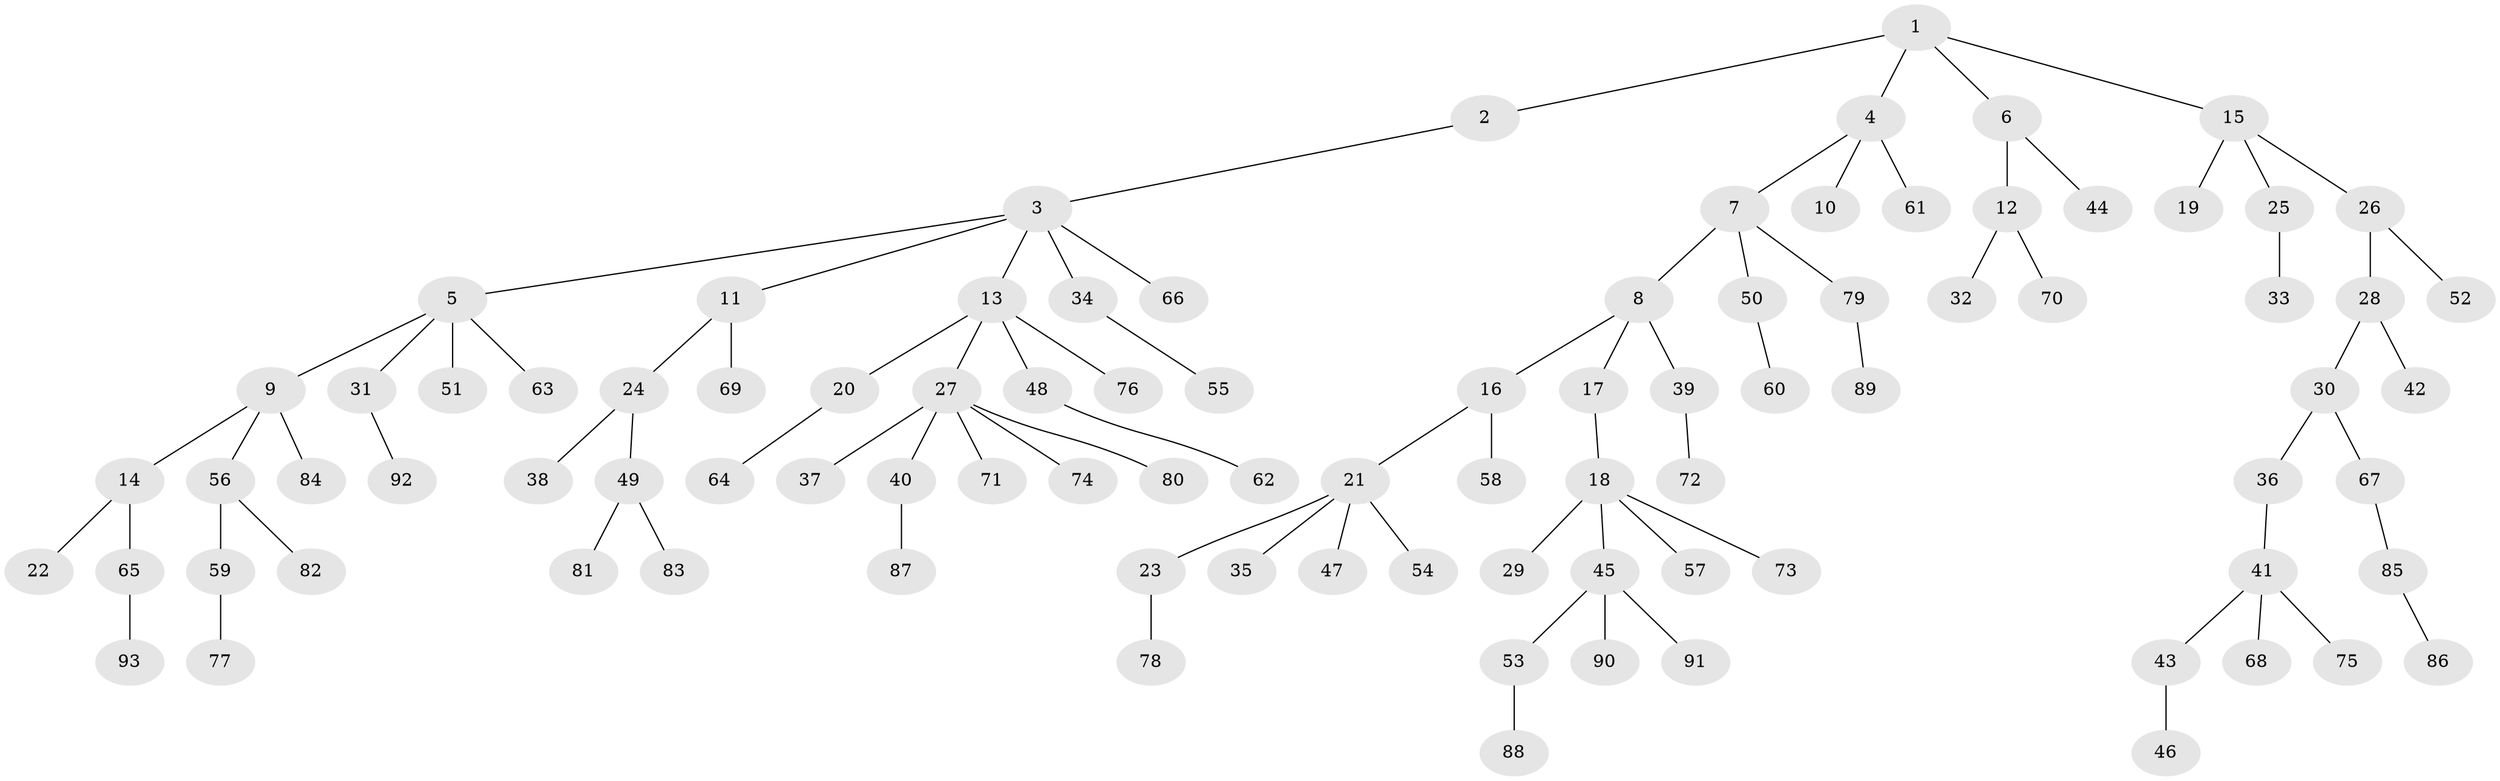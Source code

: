 // coarse degree distribution, {5: 0.07692307692307693, 6: 0.03076923076923077, 4: 0.07692307692307693, 1: 0.6615384615384615, 3: 0.046153846153846156, 2: 0.09230769230769231, 7: 0.015384615384615385}
// Generated by graph-tools (version 1.1) at 2025/42/03/06/25 10:42:02]
// undirected, 93 vertices, 92 edges
graph export_dot {
graph [start="1"]
  node [color=gray90,style=filled];
  1;
  2;
  3;
  4;
  5;
  6;
  7;
  8;
  9;
  10;
  11;
  12;
  13;
  14;
  15;
  16;
  17;
  18;
  19;
  20;
  21;
  22;
  23;
  24;
  25;
  26;
  27;
  28;
  29;
  30;
  31;
  32;
  33;
  34;
  35;
  36;
  37;
  38;
  39;
  40;
  41;
  42;
  43;
  44;
  45;
  46;
  47;
  48;
  49;
  50;
  51;
  52;
  53;
  54;
  55;
  56;
  57;
  58;
  59;
  60;
  61;
  62;
  63;
  64;
  65;
  66;
  67;
  68;
  69;
  70;
  71;
  72;
  73;
  74;
  75;
  76;
  77;
  78;
  79;
  80;
  81;
  82;
  83;
  84;
  85;
  86;
  87;
  88;
  89;
  90;
  91;
  92;
  93;
  1 -- 2;
  1 -- 4;
  1 -- 6;
  1 -- 15;
  2 -- 3;
  3 -- 5;
  3 -- 11;
  3 -- 13;
  3 -- 34;
  3 -- 66;
  4 -- 7;
  4 -- 10;
  4 -- 61;
  5 -- 9;
  5 -- 31;
  5 -- 51;
  5 -- 63;
  6 -- 12;
  6 -- 44;
  7 -- 8;
  7 -- 50;
  7 -- 79;
  8 -- 16;
  8 -- 17;
  8 -- 39;
  9 -- 14;
  9 -- 56;
  9 -- 84;
  11 -- 24;
  11 -- 69;
  12 -- 32;
  12 -- 70;
  13 -- 20;
  13 -- 27;
  13 -- 48;
  13 -- 76;
  14 -- 22;
  14 -- 65;
  15 -- 19;
  15 -- 25;
  15 -- 26;
  16 -- 21;
  16 -- 58;
  17 -- 18;
  18 -- 29;
  18 -- 45;
  18 -- 57;
  18 -- 73;
  20 -- 64;
  21 -- 23;
  21 -- 35;
  21 -- 47;
  21 -- 54;
  23 -- 78;
  24 -- 38;
  24 -- 49;
  25 -- 33;
  26 -- 28;
  26 -- 52;
  27 -- 37;
  27 -- 40;
  27 -- 71;
  27 -- 74;
  27 -- 80;
  28 -- 30;
  28 -- 42;
  30 -- 36;
  30 -- 67;
  31 -- 92;
  34 -- 55;
  36 -- 41;
  39 -- 72;
  40 -- 87;
  41 -- 43;
  41 -- 68;
  41 -- 75;
  43 -- 46;
  45 -- 53;
  45 -- 90;
  45 -- 91;
  48 -- 62;
  49 -- 81;
  49 -- 83;
  50 -- 60;
  53 -- 88;
  56 -- 59;
  56 -- 82;
  59 -- 77;
  65 -- 93;
  67 -- 85;
  79 -- 89;
  85 -- 86;
}

